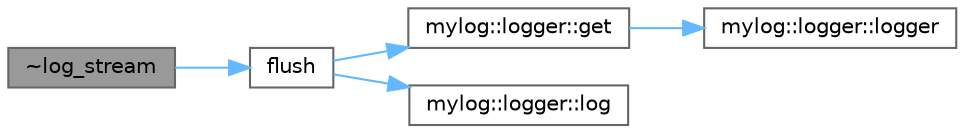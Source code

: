 digraph "~log_stream"
{
 // LATEX_PDF_SIZE
  bgcolor="transparent";
  edge [fontname=Helvetica,fontsize=10,labelfontname=Helvetica,labelfontsize=10];
  node [fontname=Helvetica,fontsize=10,shape=box,height=0.2,width=0.4];
  rankdir="LR";
  Node1 [id="Node000001",label="~log_stream",height=0.2,width=0.4,color="gray40", fillcolor="grey60", style="filled", fontcolor="black",tooltip=" "];
  Node1 -> Node2 [id="edge1_Node000001_Node000002",color="steelblue1",style="solid",tooltip=" "];
  Node2 [id="Node000002",label="flush",height=0.2,width=0.4,color="grey40", fillcolor="white", style="filled",URL="$structmylog_1_1logger_1_1log__stream.html#adac116554b543b7c4228c018a85882f5",tooltip=" "];
  Node2 -> Node3 [id="edge2_Node000002_Node000003",color="steelblue1",style="solid",tooltip=" "];
  Node3 [id="Node000003",label="mylog::logger::get",height=0.2,width=0.4,color="grey40", fillcolor="white", style="filled",URL="$classmylog_1_1logger.html#afa61f4b1f68c43c8d607f397b87b9d17",tooltip=" "];
  Node3 -> Node4 [id="edge3_Node000003_Node000004",color="steelblue1",style="solid",tooltip=" "];
  Node4 [id="Node000004",label="mylog::logger::logger",height=0.2,width=0.4,color="grey40", fillcolor="white", style="filled",URL="$classmylog_1_1logger.html#abdb6e4d10d39aeca940b1380f6082fe9",tooltip=" "];
  Node2 -> Node5 [id="edge4_Node000002_Node000005",color="steelblue1",style="solid",tooltip=" "];
  Node5 [id="Node000005",label="mylog::logger::log",height=0.2,width=0.4,color="grey40", fillcolor="white", style="filled",URL="$classmylog_1_1logger.html#aa8b3218c3fca5cdd8efe514b3ac0a248",tooltip=" "];
}

